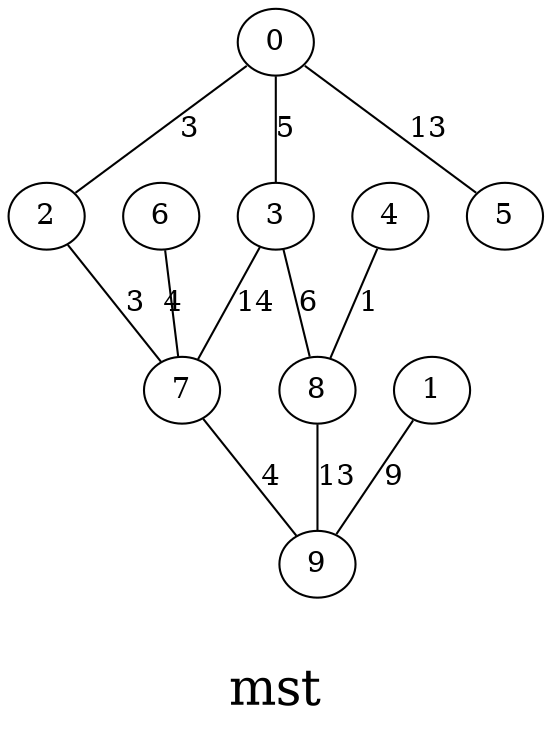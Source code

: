 /*****
mst
*****/

graph G {
  graph [splines=false overlap=false]
  node  [shape=ellipse, width=0.3, height=0.3]
  2 ;
  0 ;
  7 ;
  3 ;
  5 ;
  6 ;
  9 ;
  8 ;
  1 ;
  4 ;
  2 -- 7 [label=3];
  0 -- 2 [label=3];
  0 -- 3 [label=5];
  0 -- 5 [label=13];
  7 -- 9 [label=4];
  3 -- 7 [label=14];
  3 -- 8 [label=6];
  6 -- 7 [label=4];
  8 -- 9 [label=13];
  1 -- 9 [label=9];
  4 -- 8 [label=1];
  label = "\nmst\n";  fontsize=24;
}
